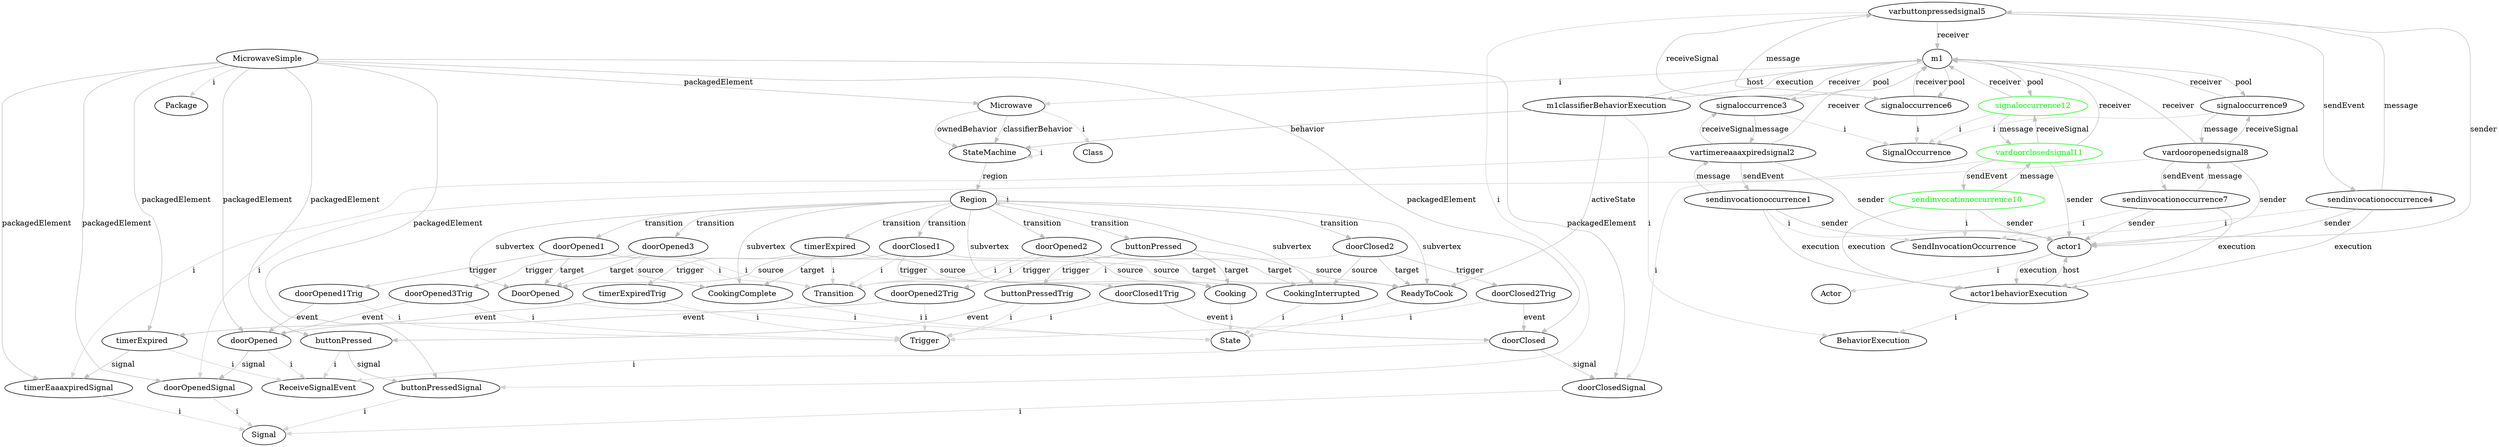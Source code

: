 digraph umlMetamodel {
	"MicrowaveSimple" -> "Package" [label="i", color="lightgrey"]
	"MicrowaveSimple" -> "Microwave" [label="packagedElement", color="grey"]
	"Microwave" -> "Class" [label="i", color="lightgrey"]
	"Microwave" -> "StateMachine" [label="classifierBehavior", color="grey"]
	"Microwave" -> "StateMachine" [label="ownedBehavior", color="grey"]
	"StateMachine" -> "StateMachine" [label="i", color="lightgrey"]
	"StateMachine" -> "Region" [label="region", color="grey"]
	"Region" -> "Region" [label="i", color="lightgrey"]
	"Region" -> "DoorOpened" [label="subvertex", color="grey"]
	"DoorOpened" -> "State" [label="i", color="lightgrey"]
	"Region" -> "ReadyToCook" [label="subvertex", color="grey"]
	"ReadyToCook" -> "State" [label="i", color="lightgrey"]
	"Region" -> "Cooking" [label="subvertex", color="grey"]
	"Cooking" -> "State" [label="i", color="lightgrey"]
	"Region" -> "CookingInterrupted" [label="subvertex", color="grey"]
	"CookingInterrupted" -> "State" [label="i", color="lightgrey"]
	"Region" -> "CookingComplete" [label="subvertex", color="grey"]
	"CookingComplete" -> "State" [label="i", color="lightgrey"]
	"Region" -> "doorClosed1" [label="transition", color="grey"]
	"doorClosed1" -> "Transition" [label="i", color="lightgrey"]
	"doorClosed1" -> "DoorOpened" [label="source", color="grey"]
	"doorClosed1" -> "ReadyToCook" [label="target", color="grey"]
	"doorClosed1" -> "doorClosed1Trig" [label="trigger", color="grey"]
	"doorClosed1Trig" -> "Trigger" [label="i", color="lightgrey"]
	"doorClosed1Trig" -> "doorClosed" [label="event", color="grey"]
	"Region" -> "doorOpened1" [label="transition", color="grey"]
	"doorOpened1" -> "Transition" [label="i", color="lightgrey"]
	"doorOpened1" -> "ReadyToCook" [label="source", color="grey"]
	"doorOpened1" -> "DoorOpened" [label="target", color="grey"]
	"doorOpened1" -> "doorOpened1Trig" [label="trigger", color="grey"]
	"doorOpened1Trig" -> "Trigger" [label="i", color="lightgrey"]
	"doorOpened1Trig" -> "doorOpened" [label="event", color="grey"]
	"Region" -> "buttonPressed" [label="transition", color="grey"]
	"buttonPressed" -> "Transition" [label="i", color="lightgrey"]
	"buttonPressed" -> "ReadyToCook" [label="source", color="grey"]
	"buttonPressed" -> "Cooking" [label="target", color="grey"]
	"buttonPressed" -> "buttonPressedTrig" [label="trigger", color="grey"]
	"buttonPressedTrig" -> "Trigger" [label="i", color="lightgrey"]
	"buttonPressedTrig" -> "buttonPressed  " [label="event", color="grey"]
	"Region" -> "doorClosed2" [label="transition", color="grey"]
	"doorClosed2" -> "Transition" [label="i", color="lightgrey"]
	"doorClosed2" -> "CookingInterrupted" [label="source", color="grey"]
	"doorClosed2" -> "ReadyToCook" [label="target", color="grey"]
	"doorClosed2" -> "doorClosed2Trig" [label="trigger", color="grey"]
	"doorClosed2Trig" -> "Trigger" [label="i", color="lightgrey"]
	"doorClosed2Trig" -> "doorClosed" [label="event", color="grey"]
	"Region" -> "doorOpened2" [label="transition", color="grey"]
	"doorOpened2" -> "Transition" [label="i", color="lightgrey"]
	"doorOpened2" -> "Cooking" [label="source", color="grey"]
	"doorOpened2" -> "CookingInterrupted" [label="target", color="grey"]
	"doorOpened2" -> "doorOpened2Trig" [label="trigger", color="grey"]
	"doorOpened2Trig" -> "Trigger" [label="i", color="lightgrey"]
	"doorOpened2Trig" -> "doorOpened" [label="event", color="grey"]
	"Region" -> "timerExpired" [label="transition", color="grey"]
	"timerExpired" -> "Transition" [label="i", color="lightgrey"]
	"timerExpired" -> "Cooking" [label="source", color="grey"]
	"timerExpired" -> "CookingComplete" [label="target", color="grey"]
	"timerExpired" -> "timerExpiredTrig" [label="trigger", color="grey"]
	"timerExpiredTrig" -> "Trigger" [label="i", color="lightgrey"]
	"timerExpiredTrig" -> "timerExpired  " [label="event", color="grey"]
	"Region" -> "doorOpened3" [label="transition", color="grey"]
	"doorOpened3" -> "Transition" [label="i", color="lightgrey"]
	"doorOpened3" -> "CookingComplete" [label="source", color="grey"]
	"doorOpened3" -> "DoorOpened" [label="target", color="grey"]
	"doorOpened3" -> "doorOpened3Trig" [label="trigger", color="grey"]
	"doorOpened3Trig" -> "Trigger" [label="i", color="lightgrey"]
	"doorOpened3Trig" -> "doorOpened" [label="event", color="grey"]
	"MicrowaveSimple" -> "doorClosedSignal" [label="packagedElement", color="grey"]
	"doorClosedSignal" -> "Signal" [label="i", color="lightgrey"]
	"MicrowaveSimple" -> "doorOpenedSignal" [label="packagedElement", color="grey"]
	"doorOpenedSignal" -> "Signal" [label="i", color="lightgrey"]
	"MicrowaveSimple" -> "timerEaaaxpiredSignal" [label="packagedElement", color="grey"]
	"timerEaaaxpiredSignal" -> "Signal" [label="i", color="lightgrey"]
	"MicrowaveSimple" -> "buttonPressedSignal" [label="packagedElement", color="grey"]
	"buttonPressedSignal" -> "Signal" [label="i", color="lightgrey"]
	"MicrowaveSimple" -> "timerExpired  " [label="packagedElement", color="grey"]
	"timerExpired  " -> "ReceiveSignalEvent" [label="i", color="lightgrey"]
	"timerExpired  " -> "timerEaaaxpiredSignal" [label="signal", color="grey"]
	"MicrowaveSimple" -> "buttonPressed  " [label="packagedElement", color="grey"]
	"buttonPressed  " -> "ReceiveSignalEvent" [label="i", color="lightgrey"]
	"buttonPressed  " -> "buttonPressedSignal" [label="signal", color="grey"]
	"MicrowaveSimple" -> "doorClosed" [label="packagedElement", color="grey"]
	"doorClosed" -> "ReceiveSignalEvent" [label="i", color="lightgrey"]
	"doorClosed" -> "doorClosedSignal" [label="signal", color="grey"]
	"MicrowaveSimple" -> "doorOpened" [label="packagedElement", color="grey"]
	"doorOpened" -> "ReceiveSignalEvent" [label="i", color="lightgrey"]
	"doorOpened" -> "doorOpenedSignal" [label="signal", color="grey"]
	"m1" -> "Microwave" [label="i", color="lightgrey"]
	"m1classifierBehaviorExecution" -> "BehaviorExecution" [label="i", color="lightgrey"]
	"m1" -> "m1classifierBehaviorExecution" [label="execution", color="grey"]
	"m1classifierBehaviorExecution" -> "m1" [label="host", color="grey"]
	"m1classifierBehaviorExecution" -> "StateMachine" [label="behavior", color="grey"]
	"m1classifierBehaviorExecution" -> "ReadyToCook" [label="activeState", color="grey"]
	"actor1" -> "Actor" [label="i", color="lightgrey"]
	"actor1behaviorExecution" -> "BehaviorExecution" [label="i", color="lightgrey"]
	"actor1" -> "actor1behaviorExecution" [label="execution", color="grey"]
	"actor1behaviorExecution" -> "actor1" [label="host", color="grey"]
	"sendinvocationoccurrence1" -> "SendInvocationOccurrence" [label="i", color="lightgrey"]
	"sendinvocationoccurrence1" -> "vartimereaaaxpiredsignal2" [label="message", color="grey"]
	"vartimereaaaxpiredsignal2" -> "sendinvocationoccurrence1" [label="sendEvent", color="grey"]
	"vartimereaaaxpiredsignal2" -> "signaloccurrence3" [label="receiveSignal", color="grey"]
	"signaloccurrence3" -> "vartimereaaaxpiredsignal2" [label="message", color="grey"]
	"signaloccurrence3" -> "SignalOccurrence" [label="i", color="lightgrey"]
	"vartimereaaaxpiredsignal2" -> "timerEaaaxpiredSignal" [label="i", color="lightgrey"]
	"signaloccurrence3" -> "m1" [label="receiver", color="grey"]
	"m1" -> "signaloccurrence3" [label="pool", color="grey"]
	"vartimereaaaxpiredsignal2" -> "actor1" [label="sender", color="grey"]
	"sendinvocationoccurrence1" -> "actor1" [label="sender", color="grey"]
	"vartimereaaaxpiredsignal2" -> "m1" [label="receiver", color="grey"]
	"sendinvocationoccurrence1" -> "actor1behaviorExecution" [label="execution", color="grey"]
	"sendinvocationoccurrence4" -> "SendInvocationOccurrence" [label="i", color="lightgrey"]
	"sendinvocationoccurrence4" -> "varbuttonpressedsignal5" [label="message", color="grey"]
	"varbuttonpressedsignal5" -> "sendinvocationoccurrence4" [label="sendEvent", color="grey"]
	"varbuttonpressedsignal5" -> "signaloccurrence6" [label="receiveSignal", color="grey"]
	"signaloccurrence6" -> "varbuttonpressedsignal5" [label="message", color="grey"]
	"signaloccurrence6" -> "SignalOccurrence" [label="i", color="lightgrey"]
	"varbuttonpressedsignal5" -> "buttonPressedSignal" [label="i", color="lightgrey"]
	"signaloccurrence6" -> "m1" [label="receiver", color="grey"]
	"m1" -> "signaloccurrence6" [label="pool", color="grey"]
	"varbuttonpressedsignal5" -> "actor1" [label="sender", color="grey"]
	"sendinvocationoccurrence4" -> "actor1" [label="sender", color="grey"]
	"varbuttonpressedsignal5" -> "m1" [label="receiver", color="grey"]
	"sendinvocationoccurrence4" -> "actor1behaviorExecution" [label="execution", color="grey"]
	"sendinvocationoccurrence7" -> "SendInvocationOccurrence" [label="i", color="lightgrey"]
	"sendinvocationoccurrence7" -> "vardooropenedsignal8" [label="message", color="grey"]
	"vardooropenedsignal8" -> "sendinvocationoccurrence7" [label="sendEvent", color="grey"]
	"vardooropenedsignal8" -> "signaloccurrence9" [label="receiveSignal", color="grey"]
	"signaloccurrence9" -> "vardooropenedsignal8" [label="message", color="grey"]
	"signaloccurrence9" -> "SignalOccurrence" [label="i", color="lightgrey"]
	"vardooropenedsignal8" -> "doorOpenedSignal" [label="i", color="lightgrey"]
	"signaloccurrence9" -> "m1" [label="receiver", color="grey"]
	"m1" -> "signaloccurrence9" [label="pool", color="grey"]
	"vardooropenedsignal8" -> "actor1" [label="sender", color="grey"]
	"sendinvocationoccurrence7" -> "actor1" [label="sender", color="grey"]
	"vardooropenedsignal8" -> "m1" [label="receiver", color="grey"]
	"sendinvocationoccurrence7" -> "actor1behaviorExecution" [label="execution", color="grey"]
	"sendinvocationoccurrence10" -> "SendInvocationOccurrence" [label="i", color="lightgrey"]
	"sendinvocationoccurrence10" [color="green", fontcolor="green"]
	"sendinvocationoccurrence10" -> "vardoorclosedsignal11" [label="message", color="grey"]
	"sendinvocationoccurrence10" [color="green", fontcolor="green"]
	"vardoorclosedsignal11" [color="green", fontcolor="green"]
	"vardoorclosedsignal11" -> "sendinvocationoccurrence10" [label="sendEvent", color="grey"]
	"vardoorclosedsignal11" [color="green", fontcolor="green"]
	"sendinvocationoccurrence10" [color="green", fontcolor="green"]
	"vardoorclosedsignal11" -> "signaloccurrence12" [label="receiveSignal", color="grey"]
	"vardoorclosedsignal11" [color="green", fontcolor="green"]
	"signaloccurrence12" [color="green", fontcolor="green"]
	"signaloccurrence12" -> "vardoorclosedsignal11" [label="message", color="grey"]
	"signaloccurrence12" [color="green", fontcolor="green"]
	"vardoorclosedsignal11" [color="green", fontcolor="green"]
	"signaloccurrence12" -> "SignalOccurrence" [label="i", color="lightgrey"]
	"signaloccurrence12" [color="green", fontcolor="green"]
	"vardoorclosedsignal11" -> "doorClosedSignal" [label="i", color="lightgrey"]
	"vardoorclosedsignal11" [color="green", fontcolor="green"]
	"signaloccurrence12" -> "m1" [label="receiver", color="grey"]
	"signaloccurrence12" [color="green", fontcolor="green"]
	"m1" -> "signaloccurrence12" [label="pool", color="grey"]
	"signaloccurrence12" [color="green", fontcolor="green"]
	"vardoorclosedsignal11" -> "actor1" [label="sender", color="grey"]
	"vardoorclosedsignal11" [color="green", fontcolor="green"]
	"sendinvocationoccurrence10" -> "actor1" [label="sender", color="grey"]
	"sendinvocationoccurrence10" [color="green", fontcolor="green"]
	"vardoorclosedsignal11" -> "m1" [label="receiver", color="grey"]
	"vardoorclosedsignal11" [color="green", fontcolor="green"]
	"sendinvocationoccurrence10" -> "actor1behaviorExecution" [label="execution", color="grey"]
	"sendinvocationoccurrence10" [color="green", fontcolor="green"]
}
